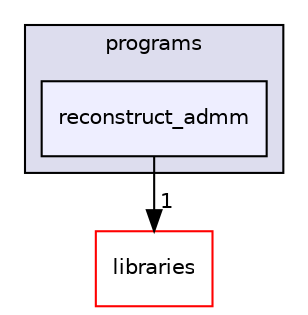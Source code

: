 digraph "xmipp/legacy/applications/programs/reconstruct_admm" {
  compound=true
  node [ fontsize="10", fontname="Helvetica"];
  edge [ labelfontsize="10", labelfontname="Helvetica"];
  subgraph clusterdir_a205c211814f26c7bbd02dbfc70fcda8 {
    graph [ bgcolor="#ddddee", pencolor="black", label="programs" fontname="Helvetica", fontsize="10", URL="dir_a205c211814f26c7bbd02dbfc70fcda8.html"]
  dir_d6c4ae7da55ba1b68c05f04e97909190 [shape=box, label="reconstruct_admm", style="filled", fillcolor="#eeeeff", pencolor="black", URL="dir_d6c4ae7da55ba1b68c05f04e97909190.html"];
  }
  dir_ec5db26cfb72886407809adaaec84b8a [shape=box label="libraries" fillcolor="white" style="filled" color="red" URL="dir_ec5db26cfb72886407809adaaec84b8a.html"];
  dir_d6c4ae7da55ba1b68c05f04e97909190->dir_ec5db26cfb72886407809adaaec84b8a [headlabel="1", labeldistance=1.5 headhref="dir_000303_000325.html"];
}
